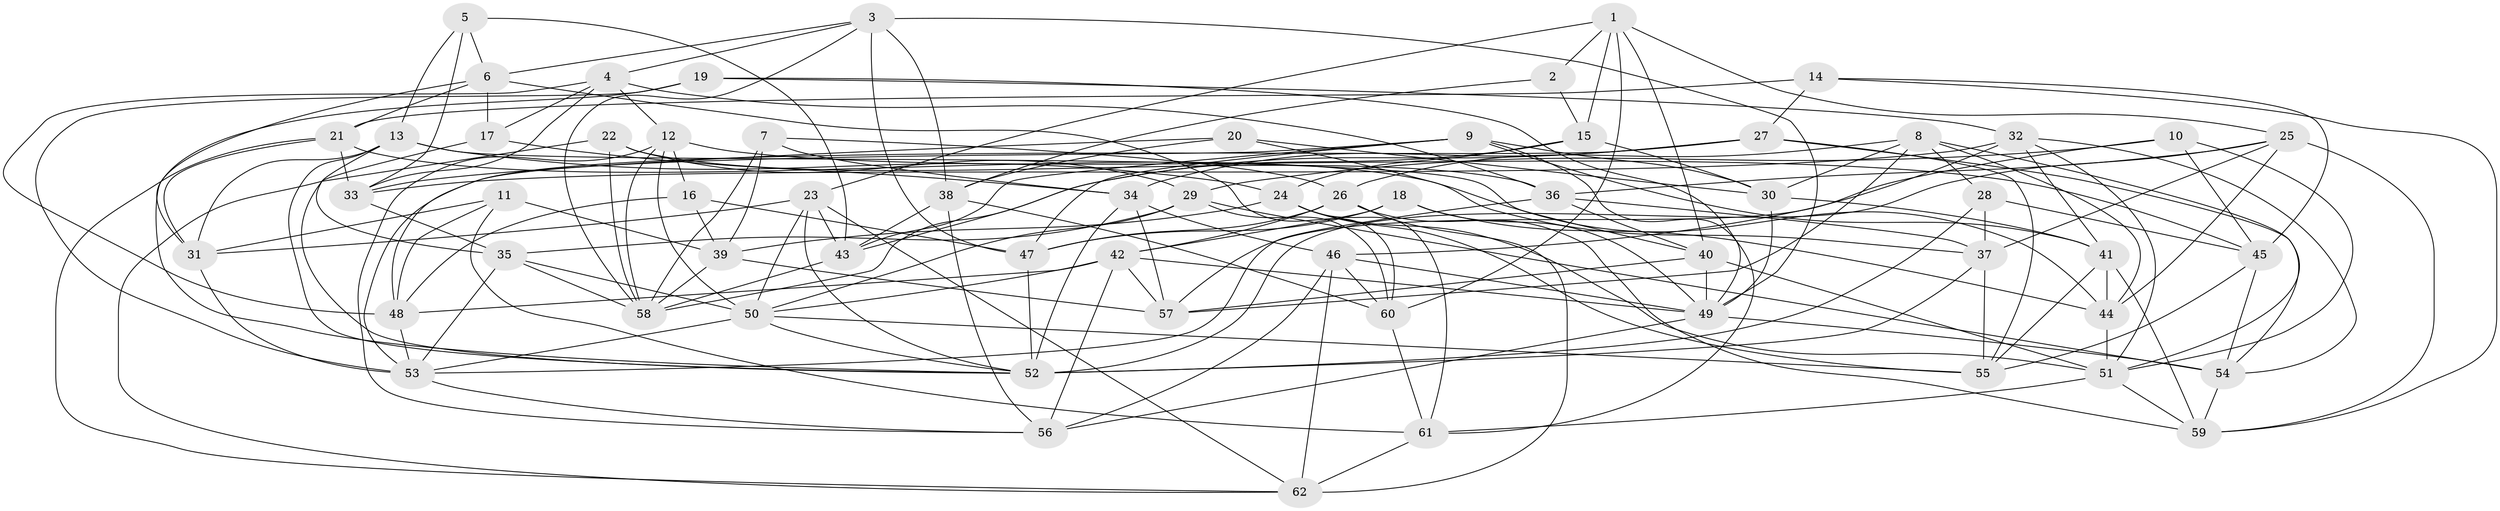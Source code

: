 // original degree distribution, {4: 1.0}
// Generated by graph-tools (version 1.1) at 2025/50/03/09/25 03:50:54]
// undirected, 62 vertices, 180 edges
graph export_dot {
graph [start="1"]
  node [color=gray90,style=filled];
  1;
  2;
  3;
  4;
  5;
  6;
  7;
  8;
  9;
  10;
  11;
  12;
  13;
  14;
  15;
  16;
  17;
  18;
  19;
  20;
  21;
  22;
  23;
  24;
  25;
  26;
  27;
  28;
  29;
  30;
  31;
  32;
  33;
  34;
  35;
  36;
  37;
  38;
  39;
  40;
  41;
  42;
  43;
  44;
  45;
  46;
  47;
  48;
  49;
  50;
  51;
  52;
  53;
  54;
  55;
  56;
  57;
  58;
  59;
  60;
  61;
  62;
  1 -- 2 [weight=1.0];
  1 -- 15 [weight=1.0];
  1 -- 23 [weight=1.0];
  1 -- 25 [weight=1.0];
  1 -- 40 [weight=1.0];
  1 -- 60 [weight=1.0];
  2 -- 15 [weight=2.0];
  2 -- 38 [weight=1.0];
  3 -- 4 [weight=1.0];
  3 -- 6 [weight=1.0];
  3 -- 38 [weight=1.0];
  3 -- 47 [weight=1.0];
  3 -- 49 [weight=1.0];
  3 -- 58 [weight=1.0];
  4 -- 12 [weight=1.0];
  4 -- 17 [weight=1.0];
  4 -- 33 [weight=1.0];
  4 -- 36 [weight=1.0];
  4 -- 48 [weight=1.0];
  5 -- 6 [weight=1.0];
  5 -- 13 [weight=1.0];
  5 -- 33 [weight=1.0];
  5 -- 43 [weight=1.0];
  6 -- 17 [weight=1.0];
  6 -- 21 [weight=1.0];
  6 -- 31 [weight=1.0];
  6 -- 60 [weight=1.0];
  7 -- 26 [weight=1.0];
  7 -- 34 [weight=1.0];
  7 -- 39 [weight=1.0];
  7 -- 58 [weight=1.0];
  8 -- 26 [weight=1.0];
  8 -- 28 [weight=1.0];
  8 -- 30 [weight=1.0];
  8 -- 44 [weight=1.0];
  8 -- 51 [weight=1.0];
  8 -- 57 [weight=1.0];
  9 -- 30 [weight=1.0];
  9 -- 41 [weight=1.0];
  9 -- 43 [weight=1.0];
  9 -- 47 [weight=1.0];
  9 -- 48 [weight=1.0];
  9 -- 61 [weight=1.0];
  10 -- 29 [weight=1.0];
  10 -- 45 [weight=1.0];
  10 -- 51 [weight=1.0];
  10 -- 57 [weight=1.0];
  11 -- 31 [weight=1.0];
  11 -- 39 [weight=1.0];
  11 -- 48 [weight=1.0];
  11 -- 61 [weight=1.0];
  12 -- 16 [weight=1.0];
  12 -- 45 [weight=1.0];
  12 -- 50 [weight=1.0];
  12 -- 56 [weight=1.0];
  12 -- 58 [weight=1.0];
  13 -- 24 [weight=1.0];
  13 -- 31 [weight=1.0];
  13 -- 35 [weight=1.0];
  13 -- 44 [weight=1.0];
  13 -- 52 [weight=1.0];
  14 -- 21 [weight=1.0];
  14 -- 27 [weight=1.0];
  14 -- 45 [weight=1.0];
  14 -- 59 [weight=1.0];
  15 -- 24 [weight=1.0];
  15 -- 30 [weight=1.0];
  15 -- 58 [weight=1.0];
  16 -- 39 [weight=1.0];
  16 -- 47 [weight=1.0];
  16 -- 48 [weight=1.0];
  17 -- 34 [weight=1.0];
  17 -- 52 [weight=1.0];
  18 -- 42 [weight=1.0];
  18 -- 44 [weight=1.0];
  18 -- 47 [weight=1.0];
  18 -- 49 [weight=1.0];
  19 -- 32 [weight=1.0];
  19 -- 49 [weight=1.0];
  19 -- 52 [weight=1.0];
  19 -- 53 [weight=1.0];
  20 -- 30 [weight=1.0];
  20 -- 33 [weight=1.0];
  20 -- 38 [weight=1.0];
  20 -- 40 [weight=1.0];
  21 -- 31 [weight=1.0];
  21 -- 33 [weight=1.0];
  21 -- 37 [weight=1.0];
  21 -- 62 [weight=1.0];
  22 -- 29 [weight=1.0];
  22 -- 36 [weight=1.0];
  22 -- 58 [weight=1.0];
  22 -- 62 [weight=1.0];
  23 -- 31 [weight=1.0];
  23 -- 43 [weight=1.0];
  23 -- 50 [weight=1.0];
  23 -- 52 [weight=1.0];
  23 -- 62 [weight=1.0];
  24 -- 39 [weight=1.0];
  24 -- 51 [weight=1.0];
  24 -- 55 [weight=1.0];
  24 -- 61 [weight=1.0];
  25 -- 36 [weight=1.0];
  25 -- 37 [weight=1.0];
  25 -- 44 [weight=1.0];
  25 -- 52 [weight=1.0];
  25 -- 59 [weight=1.0];
  26 -- 42 [weight=1.0];
  26 -- 47 [weight=1.0];
  26 -- 59 [weight=1.0];
  26 -- 62 [weight=1.0];
  27 -- 34 [weight=1.0];
  27 -- 43 [weight=1.0];
  27 -- 53 [weight=1.0];
  27 -- 54 [weight=1.0];
  27 -- 55 [weight=1.0];
  28 -- 37 [weight=1.0];
  28 -- 45 [weight=1.0];
  28 -- 52 [weight=1.0];
  29 -- 35 [weight=1.0];
  29 -- 50 [weight=1.0];
  29 -- 54 [weight=1.0];
  29 -- 60 [weight=1.0];
  30 -- 41 [weight=1.0];
  30 -- 49 [weight=1.0];
  31 -- 53 [weight=1.0];
  32 -- 33 [weight=1.0];
  32 -- 41 [weight=1.0];
  32 -- 46 [weight=1.0];
  32 -- 51 [weight=1.0];
  32 -- 54 [weight=1.0];
  33 -- 35 [weight=1.0];
  34 -- 46 [weight=1.0];
  34 -- 52 [weight=1.0];
  34 -- 57 [weight=1.0];
  35 -- 50 [weight=1.0];
  35 -- 53 [weight=1.0];
  35 -- 58 [weight=1.0];
  36 -- 37 [weight=1.0];
  36 -- 40 [weight=1.0];
  36 -- 53 [weight=1.0];
  37 -- 52 [weight=1.0];
  37 -- 55 [weight=1.0];
  38 -- 43 [weight=1.0];
  38 -- 56 [weight=1.0];
  38 -- 60 [weight=1.0];
  39 -- 57 [weight=1.0];
  39 -- 58 [weight=1.0];
  40 -- 49 [weight=1.0];
  40 -- 51 [weight=1.0];
  40 -- 57 [weight=1.0];
  41 -- 44 [weight=1.0];
  41 -- 55 [weight=1.0];
  41 -- 59 [weight=1.0];
  42 -- 48 [weight=1.0];
  42 -- 49 [weight=2.0];
  42 -- 50 [weight=1.0];
  42 -- 56 [weight=1.0];
  42 -- 57 [weight=1.0];
  43 -- 58 [weight=1.0];
  44 -- 51 [weight=1.0];
  45 -- 54 [weight=1.0];
  45 -- 55 [weight=1.0];
  46 -- 49 [weight=1.0];
  46 -- 56 [weight=1.0];
  46 -- 60 [weight=1.0];
  46 -- 62 [weight=1.0];
  47 -- 52 [weight=1.0];
  48 -- 53 [weight=1.0];
  49 -- 54 [weight=1.0];
  49 -- 56 [weight=1.0];
  50 -- 52 [weight=1.0];
  50 -- 53 [weight=1.0];
  50 -- 55 [weight=1.0];
  51 -- 59 [weight=1.0];
  51 -- 61 [weight=1.0];
  53 -- 56 [weight=1.0];
  54 -- 59 [weight=1.0];
  60 -- 61 [weight=1.0];
  61 -- 62 [weight=1.0];
}
